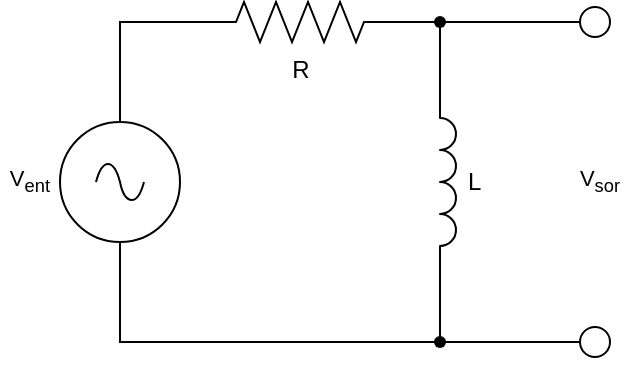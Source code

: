 <mxfile version="28.2.8">
  <diagram name="Page 1" id="Page-1">
    <mxGraphModel dx="604" dy="765" grid="1" gridSize="10" guides="1" tooltips="1" connect="1" arrows="1" fold="1" page="1" pageScale="1" pageWidth="827" pageHeight="1169" math="1" shadow="0">
      <root>
        <mxCell id="0" />
        <mxCell id="1" parent="0" />
        <mxCell id="a2qW_MYBUop-qcKPNAVE-28" value="&lt;div align=&quot;right&quot;&gt;V&lt;sub&gt;ent&lt;/sub&gt;&lt;/div&gt;" style="text;html=1;whiteSpace=wrap;strokeColor=none;fillColor=none;align=right;verticalAlign=middle;rounded=0;fontFamily=Helvetica;fontSize=11;fontColor=default;labelBackgroundColor=default;convertToSvg=1;" parent="1" vertex="1">
          <mxGeometry x="100" y="265" width="27" height="30" as="geometry" />
        </mxCell>
        <mxCell id="sDkNGm2xB-vckQluRT2C-35" value="V&lt;sub&gt;sor&lt;/sub&gt;" style="text;html=1;whiteSpace=wrap;strokeColor=none;fillColor=none;align=center;verticalAlign=middle;rounded=0;fontFamily=Helvetica;fontSize=11;fontColor=default;labelBackgroundColor=default;convertToSvg=1;" parent="1" vertex="1">
          <mxGeometry x="380" y="270" width="40" height="20" as="geometry" />
        </mxCell>
        <UserObject label="" tags="Électrique Lien" id="22">
          <mxCell parent="1" vertex="1" visible="0">
            <mxGeometry as="geometry" />
          </mxCell>
        </UserObject>
        <mxCell id="a2qW_MYBUop-qcKPNAVE-22" value="" style="pointerEvents=1;verticalLabelPosition=bottom;shadow=0;dashed=0;align=center;html=1;verticalAlign=top;shape=mxgraph.electrical.signal_sources.source;aspect=fixed;points=[[0.5,0,0],[1,0.5,0],[0.5,1,0],[0,0.5,0]];elSignalType=ac;" parent="1" vertex="1">
          <mxGeometry x="130" y="250" width="60" height="60" as="geometry" />
        </mxCell>
        <mxCell id="sDkNGm2xB-vckQluRT2C-26" value="" style="edgeStyle=orthogonalEdgeStyle;rounded=0;orthogonalLoop=1;jettySize=auto;html=1;endArrow=none;endFill=0;" parent="1" source="a2qW_MYBUop-qcKPNAVE-23" target="sDkNGm2xB-vckQluRT2C-25" edge="1">
          <mxGeometry relative="1" as="geometry" />
        </mxCell>
        <mxCell id="a2qW_MYBUop-qcKPNAVE-23" value="R" style="pointerEvents=1;verticalLabelPosition=bottom;shadow=0;dashed=0;align=center;html=1;verticalAlign=top;shape=mxgraph.electrical.resistors.resistor_2;convertToSvg=1;" parent="1" vertex="1">
          <mxGeometry x="200" y="190" width="100" height="20" as="geometry" />
        </mxCell>
        <mxCell id="sDkNGm2xB-vckQluRT2C-29" style="edgeStyle=orthogonalEdgeStyle;shape=connector;rounded=0;orthogonalLoop=1;jettySize=auto;html=1;exitX=1;exitY=1;exitDx=0;exitDy=0;exitPerimeter=0;strokeColor=default;align=center;verticalAlign=middle;fontFamily=Helvetica;fontSize=11;fontColor=default;labelBackgroundColor=default;endArrow=none;endFill=0;" parent="1" source="a2qW_MYBUop-qcKPNAVE-24" target="sDkNGm2xB-vckQluRT2C-28" edge="1">
          <mxGeometry relative="1" as="geometry" />
        </mxCell>
        <mxCell id="sDkNGm2xB-vckQluRT2C-30" style="edgeStyle=orthogonalEdgeStyle;shape=connector;rounded=0;orthogonalLoop=1;jettySize=auto;html=1;exitX=0;exitY=1;exitDx=0;exitDy=0;exitPerimeter=0;strokeColor=default;align=center;verticalAlign=middle;fontFamily=Helvetica;fontSize=11;fontColor=default;labelBackgroundColor=default;endArrow=none;endFill=0;" parent="1" source="a2qW_MYBUop-qcKPNAVE-24" target="sDkNGm2xB-vckQluRT2C-25" edge="1">
          <mxGeometry relative="1" as="geometry" />
        </mxCell>
        <mxCell id="a2qW_MYBUop-qcKPNAVE-24" value="L" style="pointerEvents=1;verticalLabelPosition=bottom;shadow=0;dashed=0;align=left;html=1;verticalAlign=middle;shape=mxgraph.electrical.inductors.inductor_3;rotation=90;horizontal=0;convertToSvg=1;spacingLeft=4;" parent="1" vertex="1">
          <mxGeometry x="274" y="276" width="100" height="8" as="geometry" />
        </mxCell>
        <mxCell id="a2qW_MYBUop-qcKPNAVE-25" style="edgeStyle=orthogonalEdgeStyle;rounded=0;orthogonalLoop=1;jettySize=auto;html=1;exitX=0;exitY=0.5;exitDx=0;exitDy=0;exitPerimeter=0;entryX=0.5;entryY=0;entryDx=0;entryDy=0;entryPerimeter=0;endArrow=none;endFill=0;" parent="1" source="a2qW_MYBUop-qcKPNAVE-23" target="a2qW_MYBUop-qcKPNAVE-22" edge="1">
          <mxGeometry relative="1" as="geometry" />
        </mxCell>
        <mxCell id="sDkNGm2xB-vckQluRT2C-25" value="" style="shape=waypoint;sketch=0;size=6;pointerEvents=1;points=[];fillColor=default;resizable=0;rotatable=0;perimeter=centerPerimeter;snapToPoint=1;verticalAlign=top;shadow=0;dashed=0;" parent="1" vertex="1">
          <mxGeometry x="310" y="190" width="20" height="20" as="geometry" />
        </mxCell>
        <mxCell id="sDkNGm2xB-vckQluRT2C-27" value="" style="edgeStyle=orthogonalEdgeStyle;rounded=0;orthogonalLoop=1;jettySize=auto;html=1;endArrow=none;endFill=0;exitX=0.5;exitY=1;exitDx=0;exitDy=0;exitPerimeter=0;" parent="1" source="a2qW_MYBUop-qcKPNAVE-22" target="sDkNGm2xB-vckQluRT2C-28" edge="1">
          <mxGeometry relative="1" as="geometry">
            <mxPoint x="150" y="360" as="sourcePoint" />
            <Array as="points">
              <mxPoint x="160" y="360" />
            </Array>
          </mxGeometry>
        </mxCell>
        <mxCell id="sDkNGm2xB-vckQluRT2C-28" value="" style="shape=waypoint;sketch=0;size=6;pointerEvents=1;points=[];fillColor=default;resizable=0;rotatable=0;perimeter=centerPerimeter;snapToPoint=1;verticalAlign=top;shadow=0;dashed=0;" parent="1" vertex="1">
          <mxGeometry x="310" y="350" width="20" height="20" as="geometry" />
        </mxCell>
        <mxCell id="sDkNGm2xB-vckQluRT2C-34" style="edgeStyle=orthogonalEdgeStyle;shape=connector;rounded=0;orthogonalLoop=1;jettySize=auto;html=1;exitX=0;exitY=0.5;exitDx=0;exitDy=0;strokeColor=default;align=center;verticalAlign=middle;fontFamily=Helvetica;fontSize=11;fontColor=default;labelBackgroundColor=default;endArrow=none;endFill=0;" parent="1" source="sDkNGm2xB-vckQluRT2C-31" target="sDkNGm2xB-vckQluRT2C-25" edge="1">
          <mxGeometry relative="1" as="geometry" />
        </mxCell>
        <mxCell id="sDkNGm2xB-vckQluRT2C-31" value="" style="verticalLabelPosition=bottom;shadow=0;dashed=0;align=center;html=1;verticalAlign=top;strokeWidth=1;shape=ellipse;perimeter=ellipsePerimeter;fontFamily=Helvetica;fontSize=11;fontColor=default;labelBackgroundColor=default;" parent="1" vertex="1">
          <mxGeometry x="390" y="192.5" width="15" height="15" as="geometry" />
        </mxCell>
        <mxCell id="sDkNGm2xB-vckQluRT2C-33" style="edgeStyle=orthogonalEdgeStyle;shape=connector;rounded=0;orthogonalLoop=1;jettySize=auto;html=1;exitX=0;exitY=0.5;exitDx=0;exitDy=0;strokeColor=default;align=center;verticalAlign=middle;fontFamily=Helvetica;fontSize=11;fontColor=default;labelBackgroundColor=default;endArrow=none;endFill=0;" parent="1" source="sDkNGm2xB-vckQluRT2C-32" target="sDkNGm2xB-vckQluRT2C-28" edge="1">
          <mxGeometry relative="1" as="geometry" />
        </mxCell>
        <mxCell id="sDkNGm2xB-vckQluRT2C-32" value="" style="verticalLabelPosition=bottom;shadow=0;dashed=0;align=center;html=1;verticalAlign=top;strokeWidth=1;shape=ellipse;perimeter=ellipsePerimeter;fontFamily=Helvetica;fontSize=11;fontColor=default;labelBackgroundColor=default;" parent="1" vertex="1">
          <mxGeometry x="390" y="352.5" width="15" height="15" as="geometry" />
        </mxCell>
      </root>
    </mxGraphModel>
  </diagram>
</mxfile>

